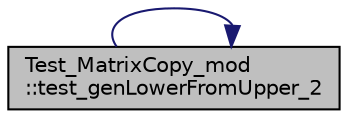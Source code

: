 digraph "Test_MatrixCopy_mod::test_genLowerFromUpper_2"
{
 // LATEX_PDF_SIZE
  edge [fontname="Helvetica",fontsize="10",labelfontname="Helvetica",labelfontsize="10"];
  node [fontname="Helvetica",fontsize="10",shape=record];
  rankdir="LR";
  Node1 [label="Test_MatrixCopy_mod\l::test_genLowerFromUpper_2",height=0.2,width=0.4,color="black", fillcolor="grey75", style="filled", fontcolor="black",tooltip="Test the accuracy of MatrixCopy_mod::genLowerFromUpper() with the input optional value diagEnabled = ..."];
  Node1 -> Node1 [color="midnightblue",fontsize="10",style="solid",fontname="Helvetica"];
}
